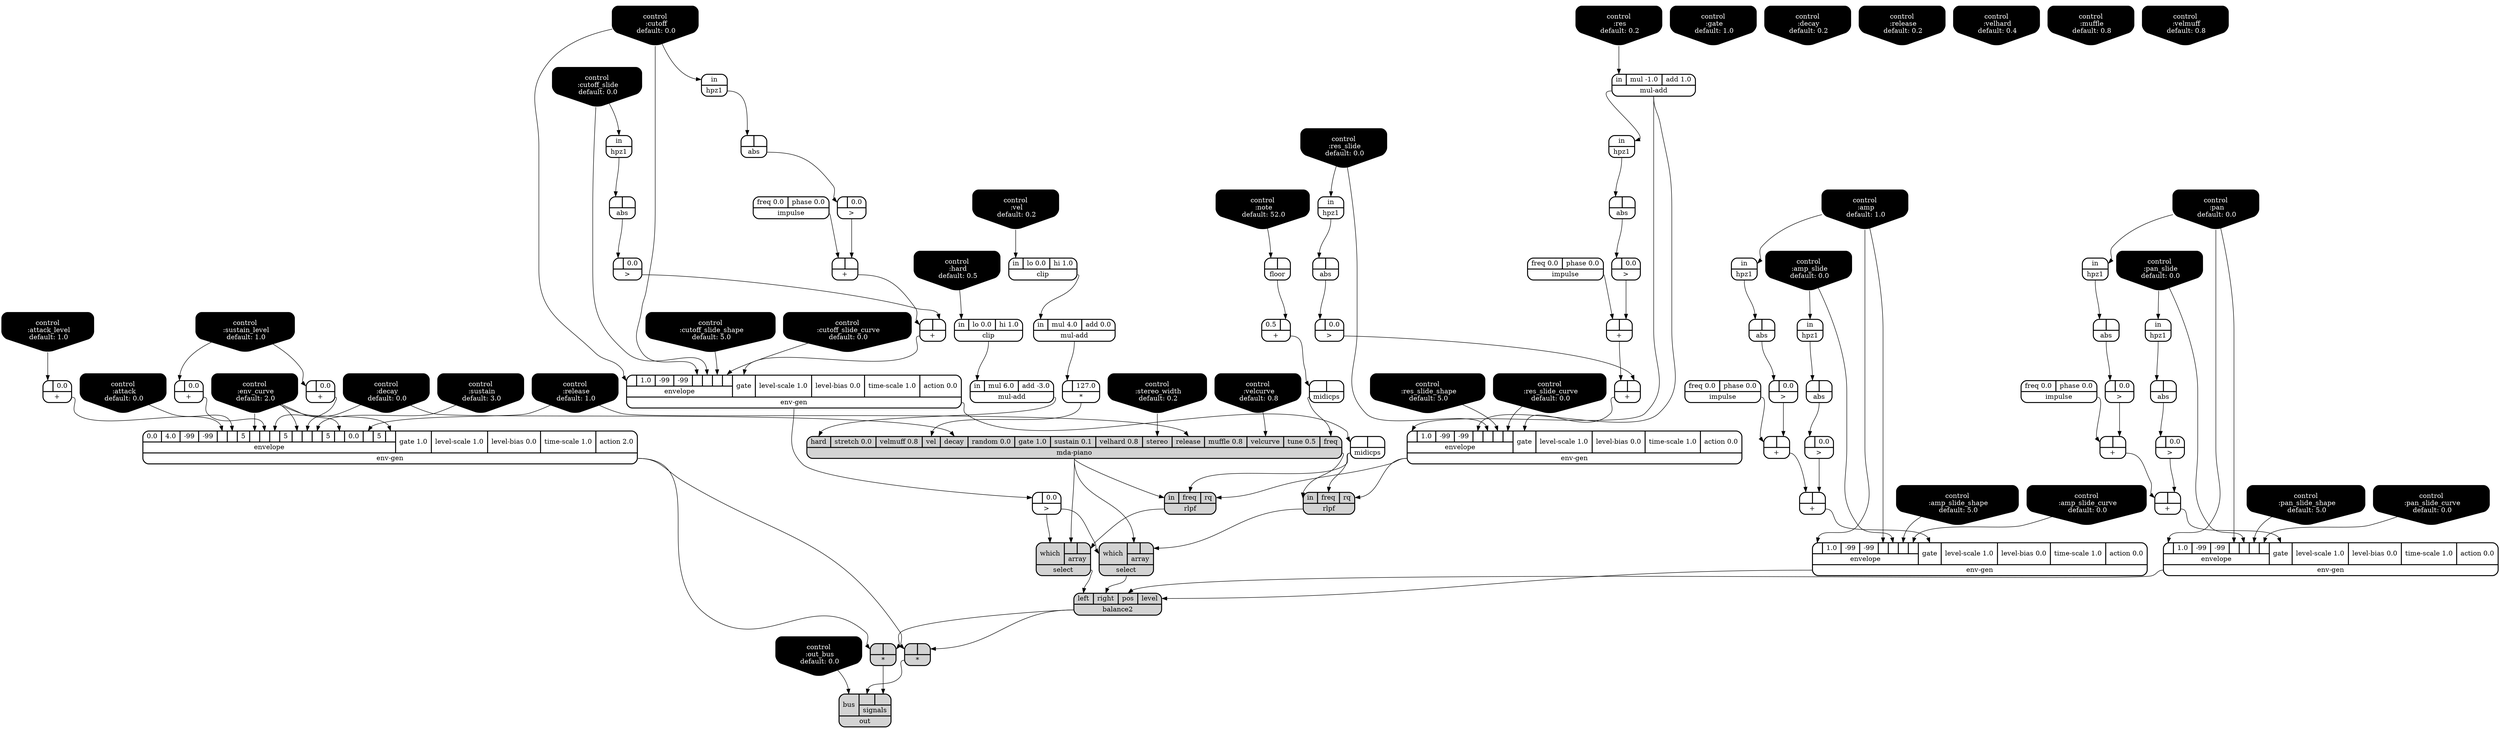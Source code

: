 digraph synthdef {
55 [label = "{{ <a> |<b> 127.0} |<__UG_NAME__>* }" style="bold, rounded" shape=record rankdir=LR];
96 [label = "{{ <a> |<b> } |<__UG_NAME__>* }" style="filled, bold, rounded"  shape=record rankdir=LR];
97 [label = "{{ <a> |<b> } |<__UG_NAME__>* }" style="filled, bold, rounded"  shape=record rankdir=LR];
35 [label = "{{ <a> |<b> 0.0} |<__UG_NAME__>+ }" style="bold, rounded" shape=record rankdir=LR];
36 [label = "{{ <a> |<b> 0.0} |<__UG_NAME__>+ }" style="bold, rounded" shape=record rankdir=LR];
37 [label = "{{ <a> |<b> 0.0} |<__UG_NAME__>+ }" style="bold, rounded" shape=record rankdir=LR];
43 [label = "{{ <a> |<b> } |<__UG_NAME__>+ }" style="bold, rounded" shape=record rankdir=LR];
47 [label = "{{ <a> |<b> } |<__UG_NAME__>+ }" style="bold, rounded" shape=record rankdir=LR];
51 [label = "{{ <a> 0.5|<b> } |<__UG_NAME__>+ }" style="bold, rounded" shape=record rankdir=LR];
65 [label = "{{ <a> |<b> } |<__UG_NAME__>+ }" style="bold, rounded" shape=record rankdir=LR];
69 [label = "{{ <a> |<b> } |<__UG_NAME__>+ }" style="bold, rounded" shape=record rankdir=LR];
79 [label = "{{ <a> |<b> } |<__UG_NAME__>+ }" style="bold, rounded" shape=record rankdir=LR];
83 [label = "{{ <a> |<b> } |<__UG_NAME__>+ }" style="bold, rounded" shape=record rankdir=LR];
89 [label = "{{ <a> |<b> } |<__UG_NAME__>+ }" style="bold, rounded" shape=record rankdir=LR];
93 [label = "{{ <a> |<b> } |<__UG_NAME__>+ }" style="bold, rounded" shape=record rankdir=LR];
42 [label = "{{ <a> |<b> 0.0} |<__UG_NAME__>\> }" style="bold, rounded" shape=record rankdir=LR];
46 [label = "{{ <a> |<b> 0.0} |<__UG_NAME__>\> }" style="bold, rounded" shape=record rankdir=LR];
49 [label = "{{ <a> |<b> 0.0} |<__UG_NAME__>\> }" style="bold, rounded" shape=record rankdir=LR];
64 [label = "{{ <a> |<b> 0.0} |<__UG_NAME__>\> }" style="bold, rounded" shape=record rankdir=LR];
68 [label = "{{ <a> |<b> 0.0} |<__UG_NAME__>\> }" style="bold, rounded" shape=record rankdir=LR];
78 [label = "{{ <a> |<b> 0.0} |<__UG_NAME__>\> }" style="bold, rounded" shape=record rankdir=LR];
82 [label = "{{ <a> |<b> 0.0} |<__UG_NAME__>\> }" style="bold, rounded" shape=record rankdir=LR];
88 [label = "{{ <a> |<b> 0.0} |<__UG_NAME__>\> }" style="bold, rounded" shape=record rankdir=LR];
92 [label = "{{ <a> |<b> 0.0} |<__UG_NAME__>\> }" style="bold, rounded" shape=record rankdir=LR];
41 [label = "{{ <a> |<b> } |<__UG_NAME__>abs }" style="bold, rounded" shape=record rankdir=LR];
45 [label = "{{ <a> |<b> } |<__UG_NAME__>abs }" style="bold, rounded" shape=record rankdir=LR];
63 [label = "{{ <a> |<b> } |<__UG_NAME__>abs }" style="bold, rounded" shape=record rankdir=LR];
67 [label = "{{ <a> |<b> } |<__UG_NAME__>abs }" style="bold, rounded" shape=record rankdir=LR];
77 [label = "{{ <a> |<b> } |<__UG_NAME__>abs }" style="bold, rounded" shape=record rankdir=LR];
81 [label = "{{ <a> |<b> } |<__UG_NAME__>abs }" style="bold, rounded" shape=record rankdir=LR];
87 [label = "{{ <a> |<b> } |<__UG_NAME__>abs }" style="bold, rounded" shape=record rankdir=LR];
91 [label = "{{ <a> |<b> } |<__UG_NAME__>abs }" style="bold, rounded" shape=record rankdir=LR];
95 [label = "{{ <left> left|<right> right|<pos> pos|<level> level} |<__UG_NAME__>balance2 }" style="filled, bold, rounded"  shape=record rankdir=LR];
53 [label = "{{ <in> in|<lo> lo 0.0|<hi> hi 1.0} |<__UG_NAME__>clip }" style="bold, rounded" shape=record rankdir=LR];
56 [label = "{{ <in> in|<lo> lo 0.0|<hi> hi 1.0} |<__UG_NAME__>clip }" style="bold, rounded" shape=record rankdir=LR];
0 [label = "control
 :note
 default: 52.0" shape=invhouse style="rounded, filled, bold" fillcolor=black fontcolor=white ]; 
1 [label = "control
 :amp
 default: 1.0" shape=invhouse style="rounded, filled, bold" fillcolor=black fontcolor=white ]; 
2 [label = "control
 :amp_slide
 default: 0.0" shape=invhouse style="rounded, filled, bold" fillcolor=black fontcolor=white ]; 
3 [label = "control
 :amp_slide_shape
 default: 5.0" shape=invhouse style="rounded, filled, bold" fillcolor=black fontcolor=white ]; 
4 [label = "control
 :amp_slide_curve
 default: 0.0" shape=invhouse style="rounded, filled, bold" fillcolor=black fontcolor=white ]; 
5 [label = "control
 :pan
 default: 0.0" shape=invhouse style="rounded, filled, bold" fillcolor=black fontcolor=white ]; 
6 [label = "control
 :pan_slide
 default: 0.0" shape=invhouse style="rounded, filled, bold" fillcolor=black fontcolor=white ]; 
7 [label = "control
 :pan_slide_shape
 default: 5.0" shape=invhouse style="rounded, filled, bold" fillcolor=black fontcolor=white ]; 
8 [label = "control
 :pan_slide_curve
 default: 0.0" shape=invhouse style="rounded, filled, bold" fillcolor=black fontcolor=white ]; 
9 [label = "control
 :attack
 default: 0.0" shape=invhouse style="rounded, filled, bold" fillcolor=black fontcolor=white ]; 
10 [label = "control
 :decay
 default: 0.0" shape=invhouse style="rounded, filled, bold" fillcolor=black fontcolor=white ]; 
11 [label = "control
 :sustain
 default: 3.0" shape=invhouse style="rounded, filled, bold" fillcolor=black fontcolor=white ]; 
12 [label = "control
 :release
 default: 1.0" shape=invhouse style="rounded, filled, bold" fillcolor=black fontcolor=white ]; 
13 [label = "control
 :attack_level
 default: 1.0" shape=invhouse style="rounded, filled, bold" fillcolor=black fontcolor=white ]; 
14 [label = "control
 :sustain_level
 default: 1.0" shape=invhouse style="rounded, filled, bold" fillcolor=black fontcolor=white ]; 
15 [label = "control
 :env_curve
 default: 2.0" shape=invhouse style="rounded, filled, bold" fillcolor=black fontcolor=white ]; 
16 [label = "control
 :gate
 default: 1.0" shape=invhouse style="rounded, filled, bold" fillcolor=black fontcolor=white ]; 
17 [label = "control
 :vel
 default: 0.2" shape=invhouse style="rounded, filled, bold" fillcolor=black fontcolor=white ]; 
18 [label = "control
 :decay
 default: 0.2" shape=invhouse style="rounded, filled, bold" fillcolor=black fontcolor=white ]; 
19 [label = "control
 :release
 default: 0.2" shape=invhouse style="rounded, filled, bold" fillcolor=black fontcolor=white ]; 
20 [label = "control
 :hard
 default: 0.5" shape=invhouse style="rounded, filled, bold" fillcolor=black fontcolor=white ]; 
21 [label = "control
 :velhard
 default: 0.4" shape=invhouse style="rounded, filled, bold" fillcolor=black fontcolor=white ]; 
22 [label = "control
 :muffle
 default: 0.8" shape=invhouse style="rounded, filled, bold" fillcolor=black fontcolor=white ]; 
23 [label = "control
 :velmuff
 default: 0.8" shape=invhouse style="rounded, filled, bold" fillcolor=black fontcolor=white ]; 
24 [label = "control
 :velcurve
 default: 0.8" shape=invhouse style="rounded, filled, bold" fillcolor=black fontcolor=white ]; 
25 [label = "control
 :stereo_width
 default: 0.2" shape=invhouse style="rounded, filled, bold" fillcolor=black fontcolor=white ]; 
26 [label = "control
 :cutoff
 default: 0.0" shape=invhouse style="rounded, filled, bold" fillcolor=black fontcolor=white ]; 
27 [label = "control
 :cutoff_slide
 default: 0.0" shape=invhouse style="rounded, filled, bold" fillcolor=black fontcolor=white ]; 
28 [label = "control
 :cutoff_slide_shape
 default: 5.0" shape=invhouse style="rounded, filled, bold" fillcolor=black fontcolor=white ]; 
29 [label = "control
 :cutoff_slide_curve
 default: 0.0" shape=invhouse style="rounded, filled, bold" fillcolor=black fontcolor=white ]; 
30 [label = "control
 :res
 default: 0.2" shape=invhouse style="rounded, filled, bold" fillcolor=black fontcolor=white ]; 
31 [label = "control
 :res_slide
 default: 0.0" shape=invhouse style="rounded, filled, bold" fillcolor=black fontcolor=white ]; 
32 [label = "control
 :res_slide_shape
 default: 5.0" shape=invhouse style="rounded, filled, bold" fillcolor=black fontcolor=white ]; 
33 [label = "control
 :res_slide_curve
 default: 0.0" shape=invhouse style="rounded, filled, bold" fillcolor=black fontcolor=white ]; 
34 [label = "control
 :out_bus
 default: 0.0" shape=invhouse style="rounded, filled, bold" fillcolor=black fontcolor=white ]; 
38 [label = "{{ {{0.0|4.0|-99|-99|<envelope___binary____op____u____gen___4>|<envelope___control___5>|5|<envelope___control___7>|<envelope___binary____op____u____gen___8>|<envelope___control___9>|5|<envelope___control___11>|<envelope___binary____op____u____gen___12>|<envelope___control___13>|5|<envelope___control___15>|0.0|<envelope___control___17>|5|<envelope___control___19>}|envelope}|<gate> gate 1.0|<level____scale> level-scale 1.0|<level____bias> level-bias 0.0|<time____scale> time-scale 1.0|<action> action 2.0} |<__UG_NAME__>env-gen }" style="bold, rounded" shape=record rankdir=LR];
48 [label = "{{ {{<envelope___control___0>|1.0|-99|-99|<envelope___control___4>|<envelope___control___5>|<envelope___control___6>|<envelope___control___7>}|envelope}|<gate> gate|<level____scale> level-scale 1.0|<level____bias> level-bias 0.0|<time____scale> time-scale 1.0|<action> action 0.0} |<__UG_NAME__>env-gen }" style="bold, rounded" shape=record rankdir=LR];
70 [label = "{{ {{<envelope___mul____add___0>|1.0|-99|-99|<envelope___mul____add___4>|<envelope___control___5>|<envelope___control___6>|<envelope___control___7>}|envelope}|<gate> gate|<level____scale> level-scale 1.0|<level____bias> level-bias 0.0|<time____scale> time-scale 1.0|<action> action 0.0} |<__UG_NAME__>env-gen }" style="bold, rounded" shape=record rankdir=LR];
84 [label = "{{ {{<envelope___control___0>|1.0|-99|-99|<envelope___control___4>|<envelope___control___5>|<envelope___control___6>|<envelope___control___7>}|envelope}|<gate> gate|<level____scale> level-scale 1.0|<level____bias> level-bias 0.0|<time____scale> time-scale 1.0|<action> action 0.0} |<__UG_NAME__>env-gen }" style="bold, rounded" shape=record rankdir=LR];
94 [label = "{{ {{<envelope___control___0>|1.0|-99|-99|<envelope___control___4>|<envelope___control___5>|<envelope___control___6>|<envelope___control___7>}|envelope}|<gate> gate|<level____scale> level-scale 1.0|<level____bias> level-bias 0.0|<time____scale> time-scale 1.0|<action> action 0.0} |<__UG_NAME__>env-gen }" style="bold, rounded" shape=record rankdir=LR];
50 [label = "{{ <a> |<b> } |<__UG_NAME__>floor }" style="bold, rounded" shape=record rankdir=LR];
40 [label = "{{ <in> in} |<__UG_NAME__>hpz1 }" style="bold, rounded" shape=record rankdir=LR];
44 [label = "{{ <in> in} |<__UG_NAME__>hpz1 }" style="bold, rounded" shape=record rankdir=LR];
62 [label = "{{ <in> in} |<__UG_NAME__>hpz1 }" style="bold, rounded" shape=record rankdir=LR];
66 [label = "{{ <in> in} |<__UG_NAME__>hpz1 }" style="bold, rounded" shape=record rankdir=LR];
76 [label = "{{ <in> in} |<__UG_NAME__>hpz1 }" style="bold, rounded" shape=record rankdir=LR];
80 [label = "{{ <in> in} |<__UG_NAME__>hpz1 }" style="bold, rounded" shape=record rankdir=LR];
86 [label = "{{ <in> in} |<__UG_NAME__>hpz1 }" style="bold, rounded" shape=record rankdir=LR];
90 [label = "{{ <in> in} |<__UG_NAME__>hpz1 }" style="bold, rounded" shape=record rankdir=LR];
39 [label = "{{ <freq> freq 0.0|<phase> phase 0.0} |<__UG_NAME__>impulse }" style="bold, rounded" shape=record rankdir=LR];
60 [label = "{{ <freq> freq 0.0|<phase> phase 0.0} |<__UG_NAME__>impulse }" style="bold, rounded" shape=record rankdir=LR];
75 [label = "{{ <freq> freq 0.0|<phase> phase 0.0} |<__UG_NAME__>impulse }" style="bold, rounded" shape=record rankdir=LR];
85 [label = "{{ <freq> freq 0.0|<phase> phase 0.0} |<__UG_NAME__>impulse }" style="bold, rounded" shape=record rankdir=LR];
58 [label = "{{ <hard> hard|<stretch> stretch 0.0|<velmuff> velmuff 0.8|<vel> vel|<decay> decay|<random> random 0.0|<gate> gate 1.0|<sustain> sustain 0.1|<velhard> velhard 0.8|<stereo> stereo|<release> release|<muffle> muffle 0.8|<velcurve> velcurve|<tune> tune 0.5|<freq> freq} |<__UG_NAME__>mda-piano }" style="filled, bold, rounded"  shape=record rankdir=LR];
52 [label = "{{ <a> |<b> } |<__UG_NAME__>midicps }" style="bold, rounded" shape=record rankdir=LR];
59 [label = "{{ <a> |<b> } |<__UG_NAME__>midicps }" style="bold, rounded" shape=record rankdir=LR];
54 [label = "{{ <in> in|<mul> mul 4.0|<add> add 0.0} |<__UG_NAME__>mul-add }" style="bold, rounded" shape=record rankdir=LR];
57 [label = "{{ <in> in|<mul> mul 6.0|<add> add -3.0} |<__UG_NAME__>mul-add }" style="bold, rounded" shape=record rankdir=LR];
61 [label = "{{ <in> in|<mul> mul -1.0|<add> add 1.0} |<__UG_NAME__>mul-add }" style="bold, rounded" shape=record rankdir=LR];
98 [label = "{{ <bus> bus|{{<signals___binary____op____u____gen___0>|<signals___binary____op____u____gen___1>}|signals}} |<__UG_NAME__>out }" style="filled, bold, rounded"  shape=record rankdir=LR];
71 [label = "{{ <in> in|<freq> freq|<rq> rq} |<__UG_NAME__>rlpf }" style="filled, bold, rounded"  shape=record rankdir=LR];
73 [label = "{{ <in> in|<freq> freq|<rq> rq} |<__UG_NAME__>rlpf }" style="filled, bold, rounded"  shape=record rankdir=LR];
72 [label = "{{ <which> which|{{<array___mda____piano___0>|<array___rlpf___1>}|array}} |<__UG_NAME__>select }" style="filled, bold, rounded"  shape=record rankdir=LR];
74 [label = "{{ <which> which|{{<array___mda____piano___0>|<array___rlpf___1>}|array}} |<__UG_NAME__>select }" style="filled, bold, rounded"  shape=record rankdir=LR];

54:__UG_NAME__ -> 55:a ;
95:__UG_NAME__ -> 96:b ;
38:__UG_NAME__ -> 96:a ;
95:__UG_NAME__ -> 97:b ;
38:__UG_NAME__ -> 97:a ;
13:__UG_NAME__ -> 35:a ;
14:__UG_NAME__ -> 36:a ;
14:__UG_NAME__ -> 37:a ;
42:__UG_NAME__ -> 43:b ;
39:__UG_NAME__ -> 43:a ;
46:__UG_NAME__ -> 47:b ;
43:__UG_NAME__ -> 47:a ;
50:__UG_NAME__ -> 51:b ;
64:__UG_NAME__ -> 65:b ;
60:__UG_NAME__ -> 65:a ;
68:__UG_NAME__ -> 69:b ;
65:__UG_NAME__ -> 69:a ;
78:__UG_NAME__ -> 79:b ;
75:__UG_NAME__ -> 79:a ;
82:__UG_NAME__ -> 83:b ;
79:__UG_NAME__ -> 83:a ;
88:__UG_NAME__ -> 89:b ;
85:__UG_NAME__ -> 89:a ;
92:__UG_NAME__ -> 93:b ;
89:__UG_NAME__ -> 93:a ;
41:__UG_NAME__ -> 42:a ;
45:__UG_NAME__ -> 46:a ;
48:__UG_NAME__ -> 49:a ;
63:__UG_NAME__ -> 64:a ;
67:__UG_NAME__ -> 68:a ;
77:__UG_NAME__ -> 78:a ;
81:__UG_NAME__ -> 82:a ;
87:__UG_NAME__ -> 88:a ;
91:__UG_NAME__ -> 92:a ;
40:__UG_NAME__ -> 41:a ;
44:__UG_NAME__ -> 45:a ;
62:__UG_NAME__ -> 63:a ;
66:__UG_NAME__ -> 67:a ;
76:__UG_NAME__ -> 77:a ;
80:__UG_NAME__ -> 81:a ;
86:__UG_NAME__ -> 87:a ;
90:__UG_NAME__ -> 91:a ;
94:__UG_NAME__ -> 95:level ;
84:__UG_NAME__ -> 95:pos ;
74:__UG_NAME__ -> 95:right ;
72:__UG_NAME__ -> 95:left ;
17:__UG_NAME__ -> 53:in ;
20:__UG_NAME__ -> 56:in ;
35:__UG_NAME__ -> 38:envelope___binary____op____u____gen___4 ;
9:__UG_NAME__ -> 38:envelope___control___5 ;
15:__UG_NAME__ -> 38:envelope___control___7 ;
36:__UG_NAME__ -> 38:envelope___binary____op____u____gen___8 ;
10:__UG_NAME__ -> 38:envelope___control___9 ;
15:__UG_NAME__ -> 38:envelope___control___11 ;
37:__UG_NAME__ -> 38:envelope___binary____op____u____gen___12 ;
11:__UG_NAME__ -> 38:envelope___control___13 ;
15:__UG_NAME__ -> 38:envelope___control___15 ;
12:__UG_NAME__ -> 38:envelope___control___17 ;
15:__UG_NAME__ -> 38:envelope___control___19 ;
47:__UG_NAME__ -> 48:gate ;
26:__UG_NAME__ -> 48:envelope___control___0 ;
26:__UG_NAME__ -> 48:envelope___control___4 ;
27:__UG_NAME__ -> 48:envelope___control___5 ;
28:__UG_NAME__ -> 48:envelope___control___6 ;
29:__UG_NAME__ -> 48:envelope___control___7 ;
69:__UG_NAME__ -> 70:gate ;
61:__UG_NAME__ -> 70:envelope___mul____add___0 ;
61:__UG_NAME__ -> 70:envelope___mul____add___4 ;
31:__UG_NAME__ -> 70:envelope___control___5 ;
32:__UG_NAME__ -> 70:envelope___control___6 ;
33:__UG_NAME__ -> 70:envelope___control___7 ;
83:__UG_NAME__ -> 84:gate ;
5:__UG_NAME__ -> 84:envelope___control___0 ;
5:__UG_NAME__ -> 84:envelope___control___4 ;
6:__UG_NAME__ -> 84:envelope___control___5 ;
7:__UG_NAME__ -> 84:envelope___control___6 ;
8:__UG_NAME__ -> 84:envelope___control___7 ;
93:__UG_NAME__ -> 94:gate ;
1:__UG_NAME__ -> 94:envelope___control___0 ;
1:__UG_NAME__ -> 94:envelope___control___4 ;
2:__UG_NAME__ -> 94:envelope___control___5 ;
3:__UG_NAME__ -> 94:envelope___control___6 ;
4:__UG_NAME__ -> 94:envelope___control___7 ;
0:__UG_NAME__ -> 50:a ;
26:__UG_NAME__ -> 40:in ;
27:__UG_NAME__ -> 44:in ;
61:__UG_NAME__ -> 62:in ;
31:__UG_NAME__ -> 66:in ;
5:__UG_NAME__ -> 76:in ;
6:__UG_NAME__ -> 80:in ;
1:__UG_NAME__ -> 86:in ;
2:__UG_NAME__ -> 90:in ;
52:__UG_NAME__ -> 58:freq ;
24:__UG_NAME__ -> 58:velcurve ;
12:__UG_NAME__ -> 58:release ;
25:__UG_NAME__ -> 58:stereo ;
10:__UG_NAME__ -> 58:decay ;
55:__UG_NAME__ -> 58:vel ;
57:__UG_NAME__ -> 58:hard ;
51:__UG_NAME__ -> 52:a ;
48:__UG_NAME__ -> 59:a ;
53:__UG_NAME__ -> 54:in ;
56:__UG_NAME__ -> 57:in ;
30:__UG_NAME__ -> 61:in ;
97:__UG_NAME__ -> 98:signals___binary____op____u____gen___0 ;
96:__UG_NAME__ -> 98:signals___binary____op____u____gen___1 ;
34:__UG_NAME__ -> 98:bus ;
70:__UG_NAME__ -> 71:rq ;
59:__UG_NAME__ -> 71:freq ;
58:__UG_NAME__ -> 71:in ;
70:__UG_NAME__ -> 73:rq ;
59:__UG_NAME__ -> 73:freq ;
58:__UG_NAME__ -> 73:in ;
58:__UG_NAME__ -> 72:array___mda____piano___0 ;
71:__UG_NAME__ -> 72:array___rlpf___1 ;
49:__UG_NAME__ -> 72:which ;
58:__UG_NAME__ -> 74:array___mda____piano___0 ;
73:__UG_NAME__ -> 74:array___rlpf___1 ;
49:__UG_NAME__ -> 74:which ;

}